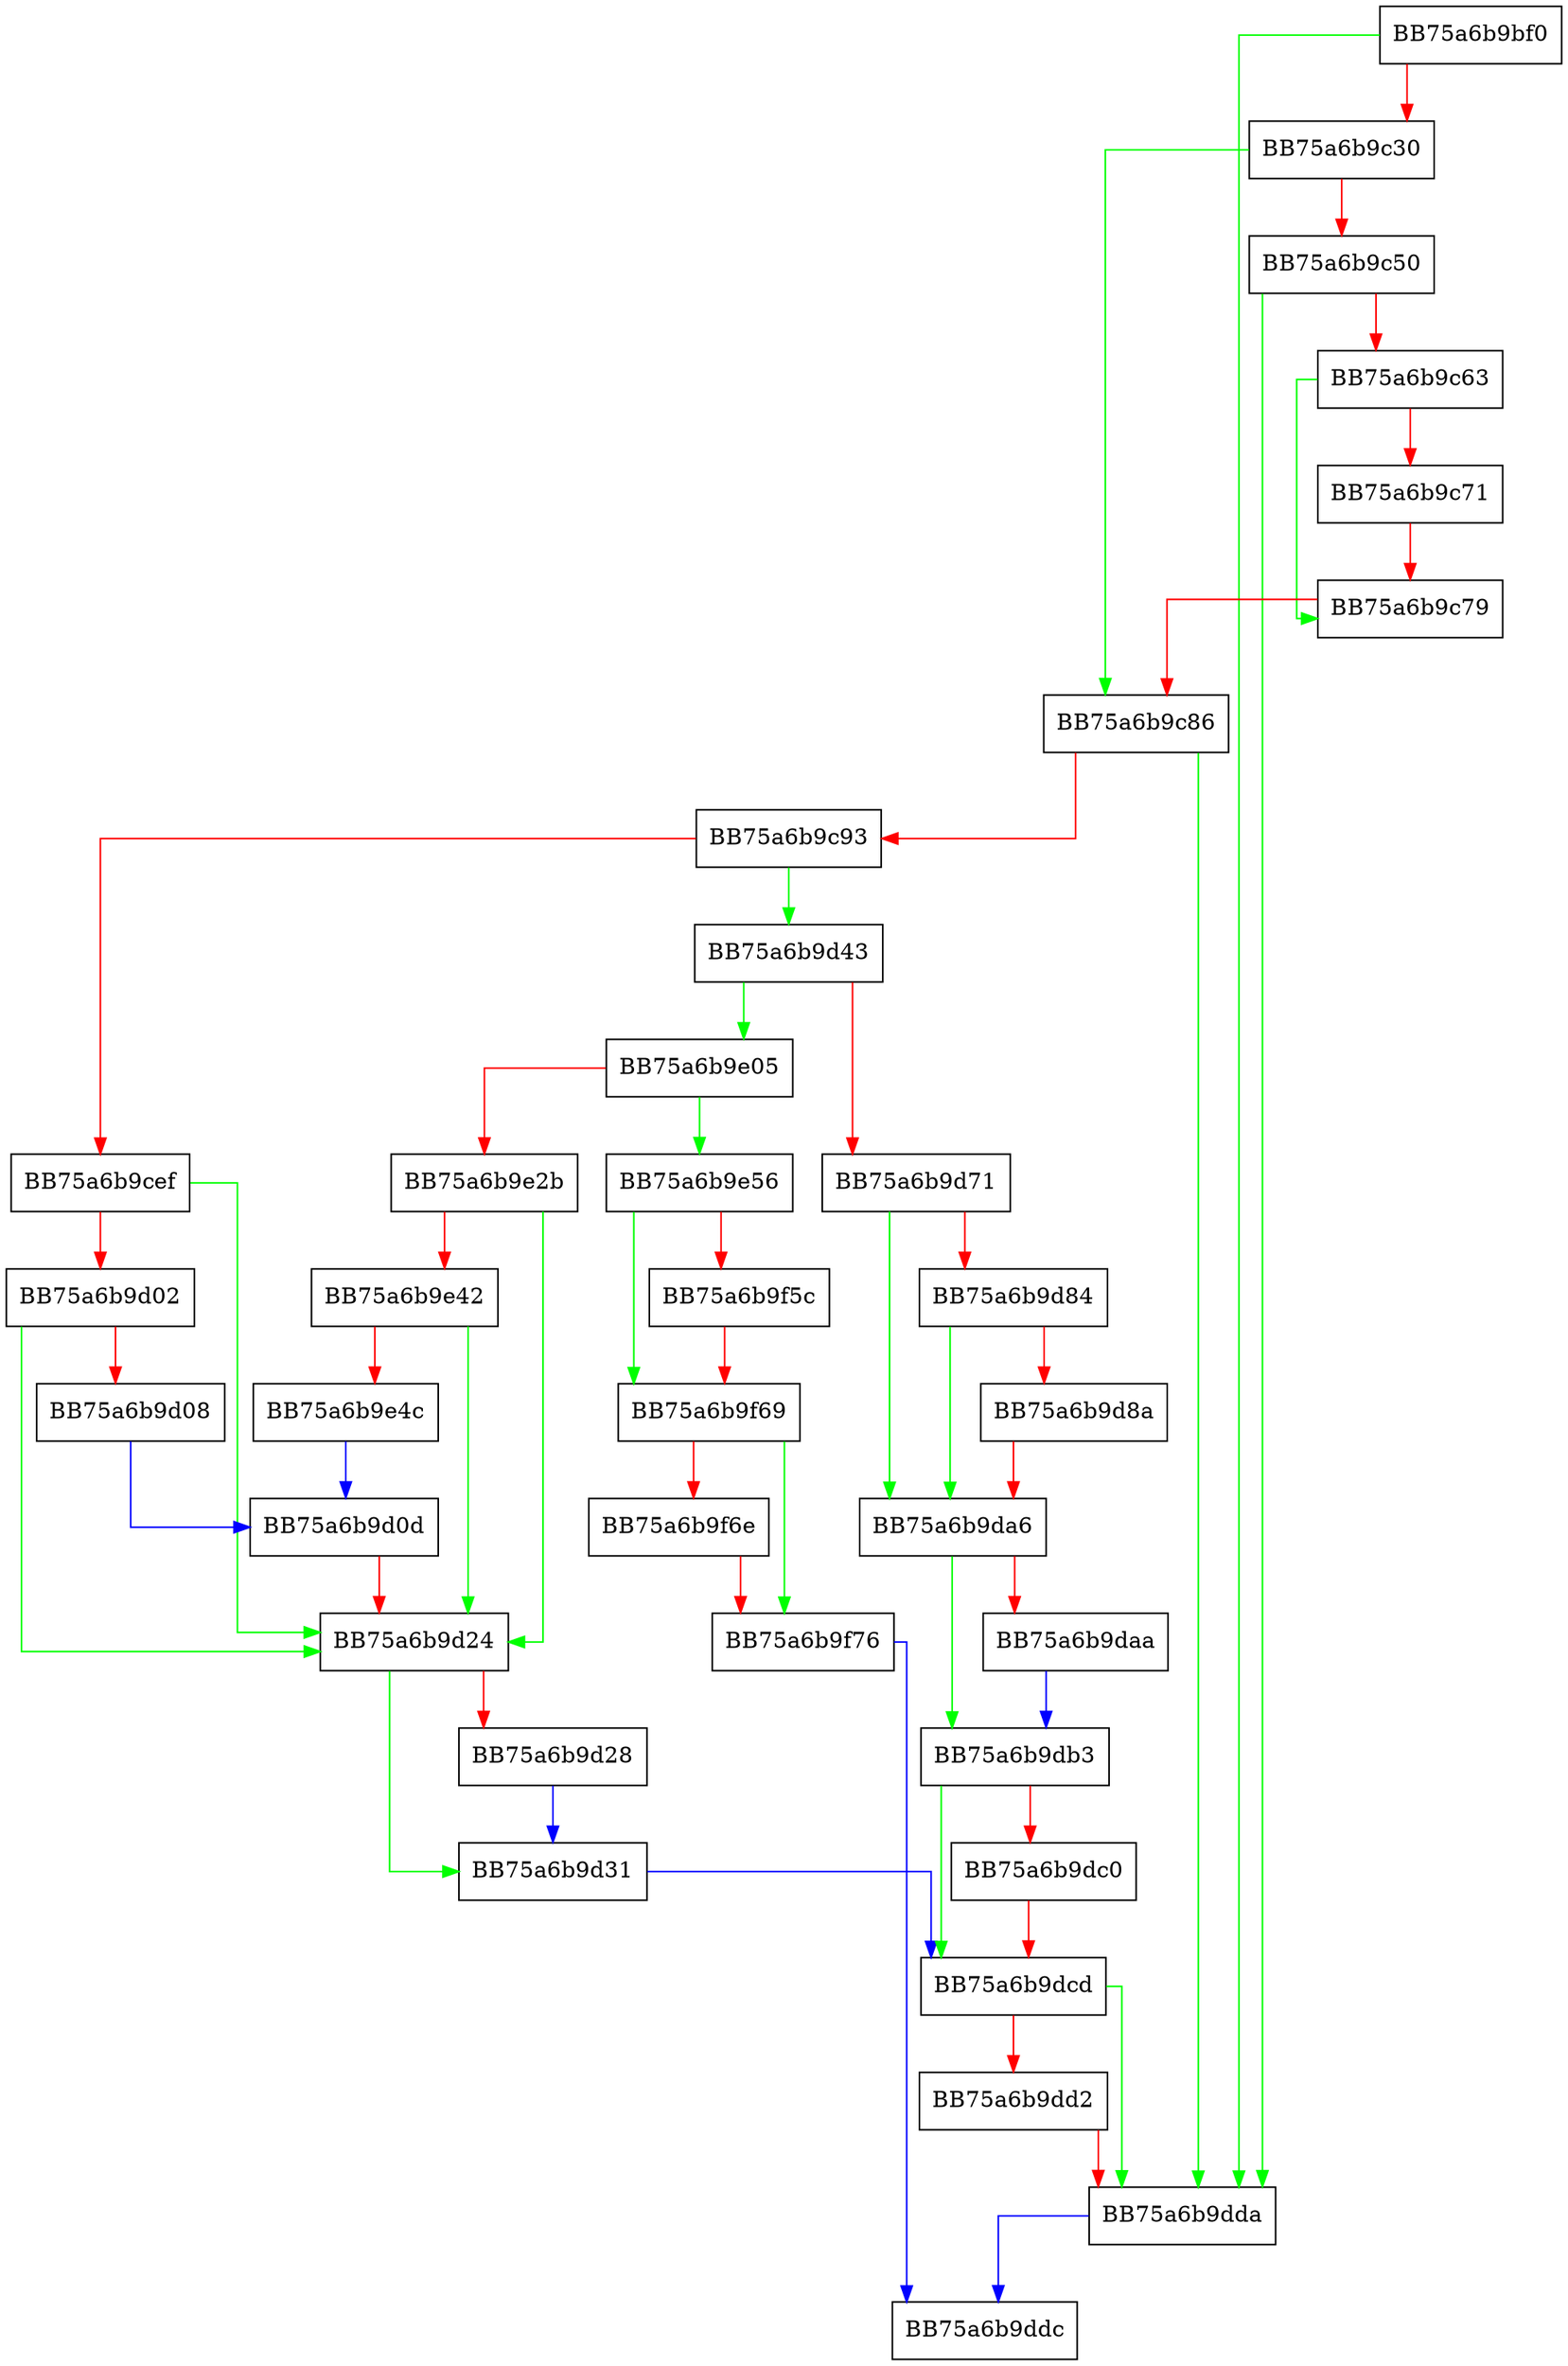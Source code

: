 digraph GetFileFsVolumeInformation {
  node [shape="box"];
  graph [splines=ortho];
  BB75a6b9bf0 -> BB75a6b9dda [color="green"];
  BB75a6b9bf0 -> BB75a6b9c30 [color="red"];
  BB75a6b9c30 -> BB75a6b9c86 [color="green"];
  BB75a6b9c30 -> BB75a6b9c50 [color="red"];
  BB75a6b9c50 -> BB75a6b9dda [color="green"];
  BB75a6b9c50 -> BB75a6b9c63 [color="red"];
  BB75a6b9c63 -> BB75a6b9c79 [color="green"];
  BB75a6b9c63 -> BB75a6b9c71 [color="red"];
  BB75a6b9c71 -> BB75a6b9c79 [color="red"];
  BB75a6b9c79 -> BB75a6b9c86 [color="red"];
  BB75a6b9c86 -> BB75a6b9dda [color="green"];
  BB75a6b9c86 -> BB75a6b9c93 [color="red"];
  BB75a6b9c93 -> BB75a6b9d43 [color="green"];
  BB75a6b9c93 -> BB75a6b9cef [color="red"];
  BB75a6b9cef -> BB75a6b9d24 [color="green"];
  BB75a6b9cef -> BB75a6b9d02 [color="red"];
  BB75a6b9d02 -> BB75a6b9d24 [color="green"];
  BB75a6b9d02 -> BB75a6b9d08 [color="red"];
  BB75a6b9d08 -> BB75a6b9d0d [color="blue"];
  BB75a6b9d0d -> BB75a6b9d24 [color="red"];
  BB75a6b9d24 -> BB75a6b9d31 [color="green"];
  BB75a6b9d24 -> BB75a6b9d28 [color="red"];
  BB75a6b9d28 -> BB75a6b9d31 [color="blue"];
  BB75a6b9d31 -> BB75a6b9dcd [color="blue"];
  BB75a6b9d43 -> BB75a6b9e05 [color="green"];
  BB75a6b9d43 -> BB75a6b9d71 [color="red"];
  BB75a6b9d71 -> BB75a6b9da6 [color="green"];
  BB75a6b9d71 -> BB75a6b9d84 [color="red"];
  BB75a6b9d84 -> BB75a6b9da6 [color="green"];
  BB75a6b9d84 -> BB75a6b9d8a [color="red"];
  BB75a6b9d8a -> BB75a6b9da6 [color="red"];
  BB75a6b9da6 -> BB75a6b9db3 [color="green"];
  BB75a6b9da6 -> BB75a6b9daa [color="red"];
  BB75a6b9daa -> BB75a6b9db3 [color="blue"];
  BB75a6b9db3 -> BB75a6b9dcd [color="green"];
  BB75a6b9db3 -> BB75a6b9dc0 [color="red"];
  BB75a6b9dc0 -> BB75a6b9dcd [color="red"];
  BB75a6b9dcd -> BB75a6b9dda [color="green"];
  BB75a6b9dcd -> BB75a6b9dd2 [color="red"];
  BB75a6b9dd2 -> BB75a6b9dda [color="red"];
  BB75a6b9dda -> BB75a6b9ddc [color="blue"];
  BB75a6b9e05 -> BB75a6b9e56 [color="green"];
  BB75a6b9e05 -> BB75a6b9e2b [color="red"];
  BB75a6b9e2b -> BB75a6b9d24 [color="green"];
  BB75a6b9e2b -> BB75a6b9e42 [color="red"];
  BB75a6b9e42 -> BB75a6b9d24 [color="green"];
  BB75a6b9e42 -> BB75a6b9e4c [color="red"];
  BB75a6b9e4c -> BB75a6b9d0d [color="blue"];
  BB75a6b9e56 -> BB75a6b9f69 [color="green"];
  BB75a6b9e56 -> BB75a6b9f5c [color="red"];
  BB75a6b9f5c -> BB75a6b9f69 [color="red"];
  BB75a6b9f69 -> BB75a6b9f76 [color="green"];
  BB75a6b9f69 -> BB75a6b9f6e [color="red"];
  BB75a6b9f6e -> BB75a6b9f76 [color="red"];
  BB75a6b9f76 -> BB75a6b9ddc [color="blue"];
}